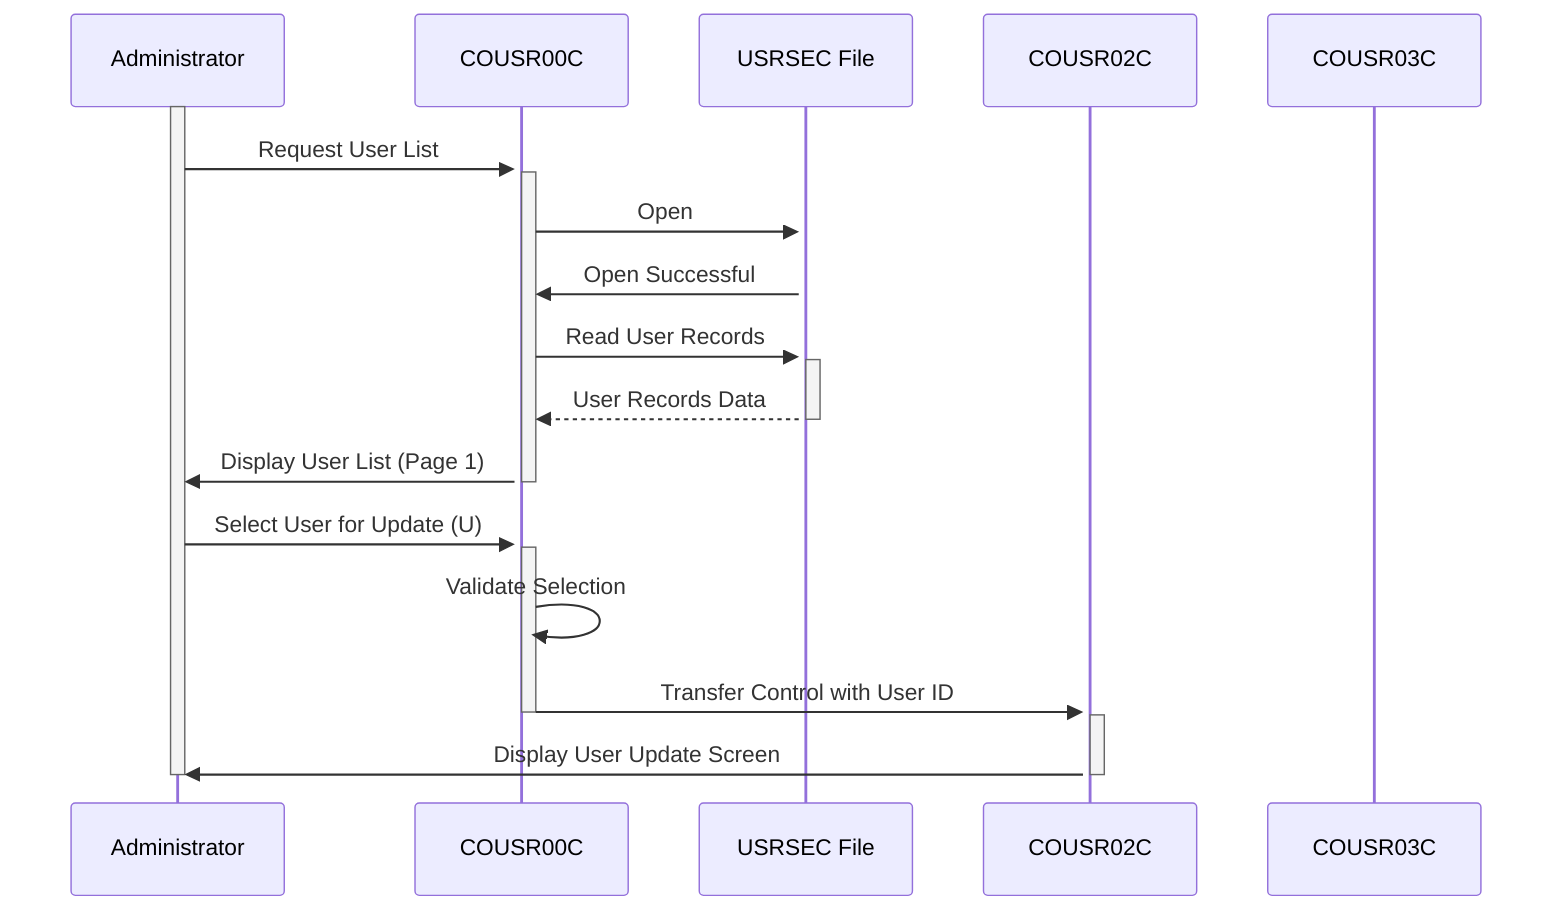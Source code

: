 sequenceDiagram
    participant Administrator
    participant COUSR00C
    participant USRSEC File
    participant COUSR02C
    participant COUSR03C

    activate Administrator
    Administrator->>+COUSR00C: Request User List
    activate COUSR00C
    COUSR00C->>+USRSEC File: Open
    USRSEC File->>COUSR00C: Open Successful
    COUSR00C->>+USRSEC File: Read User Records
    USRSEC File-->>-COUSR00C: User Records Data
    COUSR00C->>-Administrator: Display User List (Page 1)
    Administrator->>+COUSR00C: Select User for Update (U)
    COUSR00C->>COUSR00C: Validate Selection
    COUSR00C->>+COUSR02C: Transfer Control with User ID
    deactivate COUSR00C
    activate COUSR02C
    COUSR02C->>Administrator: Display User Update Screen
    deactivate Administrator
    deactivate COUSR02C
